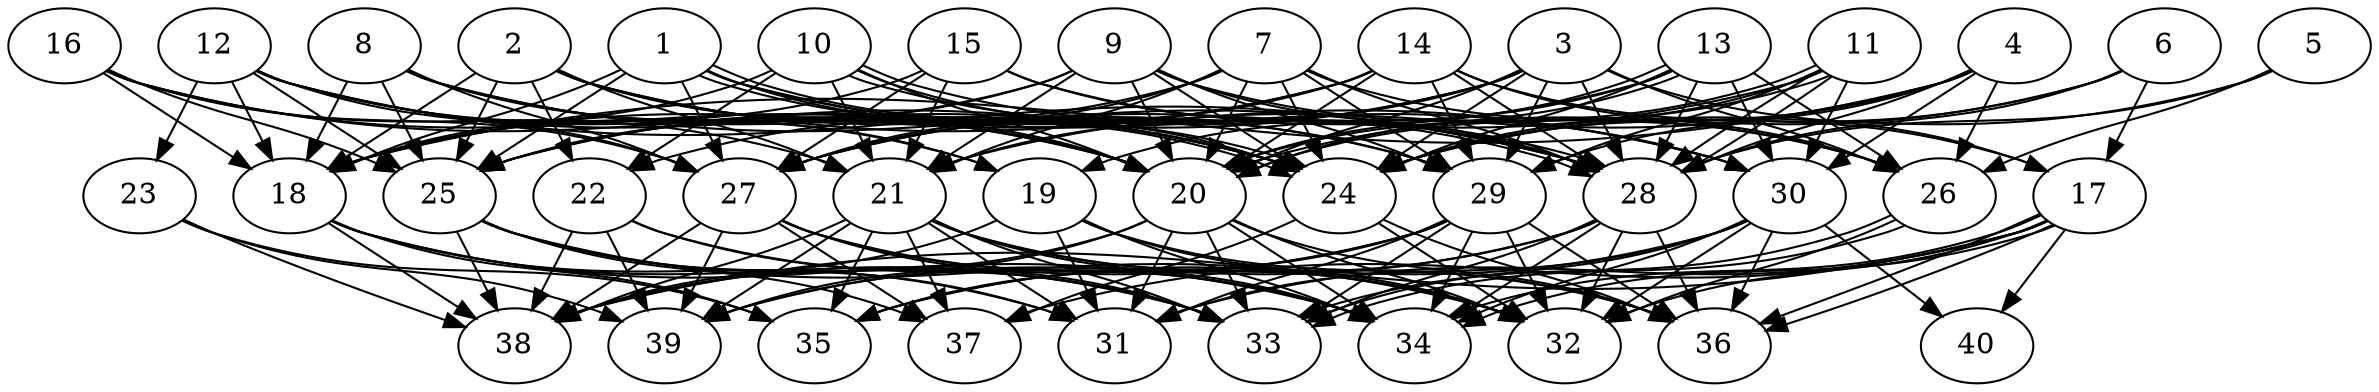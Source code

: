 // DAG automatically generated by daggen at Thu Oct  3 14:06:48 2019
// ./daggen --dot -n 40 --ccr 0.5 --fat 0.7 --regular 0.7 --density 0.9 --mindata 5242880 --maxdata 52428800 
digraph G {
  1 [size="24805376", alpha="0.12", expect_size="12402688"] 
  1 -> 18 [size ="12402688"]
  1 -> 20 [size ="12402688"]
  1 -> 24 [size ="12402688"]
  1 -> 24 [size ="12402688"]
  1 -> 25 [size ="12402688"]
  1 -> 27 [size ="12402688"]
  1 -> 29 [size ="12402688"]
  1 -> 30 [size ="12402688"]
  2 [size="83335168", alpha="0.05", expect_size="41667584"] 
  2 -> 18 [size ="41667584"]
  2 -> 20 [size ="41667584"]
  2 -> 21 [size ="41667584"]
  2 -> 22 [size ="41667584"]
  2 -> 24 [size ="41667584"]
  2 -> 25 [size ="41667584"]
  2 -> 29 [size ="41667584"]
  2 -> 30 [size ="41667584"]
  3 [size="27555840", alpha="0.05", expect_size="13777920"] 
  3 -> 17 [size ="13777920"]
  3 -> 20 [size ="13777920"]
  3 -> 21 [size ="13777920"]
  3 -> 22 [size ="13777920"]
  3 -> 24 [size ="13777920"]
  3 -> 25 [size ="13777920"]
  3 -> 26 [size ="13777920"]
  3 -> 28 [size ="13777920"]
  3 -> 29 [size ="13777920"]
  4 [size="100894720", alpha="0.11", expect_size="50447360"] 
  4 -> 18 [size ="50447360"]
  4 -> 21 [size ="50447360"]
  4 -> 24 [size ="50447360"]
  4 -> 26 [size ="50447360"]
  4 -> 28 [size ="50447360"]
  4 -> 29 [size ="50447360"]
  4 -> 30 [size ="50447360"]
  5 [size="73877504", alpha="0.07", expect_size="36938752"] 
  5 -> 24 [size ="36938752"]
  5 -> 26 [size ="36938752"]
  5 -> 28 [size ="36938752"]
  6 [size="60643328", alpha="0.05", expect_size="30321664"] 
  6 -> 17 [size ="30321664"]
  6 -> 20 [size ="30321664"]
  6 -> 24 [size ="30321664"]
  6 -> 28 [size ="30321664"]
  7 [size="65738752", alpha="0.03", expect_size="32869376"] 
  7 -> 20 [size ="32869376"]
  7 -> 21 [size ="32869376"]
  7 -> 24 [size ="32869376"]
  7 -> 25 [size ="32869376"]
  7 -> 26 [size ="32869376"]
  7 -> 27 [size ="32869376"]
  7 -> 28 [size ="32869376"]
  7 -> 29 [size ="32869376"]
  8 [size="75128832", alpha="0.15", expect_size="37564416"] 
  8 -> 18 [size ="37564416"]
  8 -> 19 [size ="37564416"]
  8 -> 20 [size ="37564416"]
  8 -> 24 [size ="37564416"]
  8 -> 25 [size ="37564416"]
  8 -> 27 [size ="37564416"]
  8 -> 28 [size ="37564416"]
  9 [size="71497728", alpha="0.15", expect_size="35748864"] 
  9 -> 18 [size ="35748864"]
  9 -> 20 [size ="35748864"]
  9 -> 21 [size ="35748864"]
  9 -> 24 [size ="35748864"]
  9 -> 25 [size ="35748864"]
  9 -> 26 [size ="35748864"]
  9 -> 28 [size ="35748864"]
  9 -> 29 [size ="35748864"]
  10 [size="80756736", alpha="0.09", expect_size="40378368"] 
  10 -> 18 [size ="40378368"]
  10 -> 20 [size ="40378368"]
  10 -> 21 [size ="40378368"]
  10 -> 22 [size ="40378368"]
  10 -> 24 [size ="40378368"]
  10 -> 28 [size ="40378368"]
  10 -> 28 [size ="40378368"]
  11 [size="14364672", alpha="0.18", expect_size="7182336"] 
  11 -> 20 [size ="7182336"]
  11 -> 20 [size ="7182336"]
  11 -> 24 [size ="7182336"]
  11 -> 27 [size ="7182336"]
  11 -> 28 [size ="7182336"]
  11 -> 28 [size ="7182336"]
  11 -> 29 [size ="7182336"]
  11 -> 30 [size ="7182336"]
  12 [size="71815168", alpha="0.12", expect_size="35907584"] 
  12 -> 18 [size ="35907584"]
  12 -> 19 [size ="35907584"]
  12 -> 20 [size ="35907584"]
  12 -> 23 [size ="35907584"]
  12 -> 24 [size ="35907584"]
  12 -> 25 [size ="35907584"]
  12 -> 27 [size ="35907584"]
  12 -> 28 [size ="35907584"]
  13 [size="94857216", alpha="0.06", expect_size="47428608"] 
  13 -> 19 [size ="47428608"]
  13 -> 20 [size ="47428608"]
  13 -> 20 [size ="47428608"]
  13 -> 24 [size ="47428608"]
  13 -> 26 [size ="47428608"]
  13 -> 27 [size ="47428608"]
  13 -> 28 [size ="47428608"]
  13 -> 30 [size ="47428608"]
  14 [size="22996992", alpha="0.18", expect_size="11498496"] 
  14 -> 17 [size ="11498496"]
  14 -> 18 [size ="11498496"]
  14 -> 20 [size ="11498496"]
  14 -> 25 [size ="11498496"]
  14 -> 26 [size ="11498496"]
  14 -> 27 [size ="11498496"]
  14 -> 28 [size ="11498496"]
  14 -> 29 [size ="11498496"]
  15 [size="74594304", alpha="0.04", expect_size="37297152"] 
  15 -> 18 [size ="37297152"]
  15 -> 21 [size ="37297152"]
  15 -> 27 [size ="37297152"]
  15 -> 28 [size ="37297152"]
  15 -> 30 [size ="37297152"]
  16 [size="11177984", alpha="0.19", expect_size="5588992"] 
  16 -> 18 [size ="5588992"]
  16 -> 20 [size ="5588992"]
  16 -> 21 [size ="5588992"]
  16 -> 24 [size ="5588992"]
  16 -> 25 [size ="5588992"]
  16 -> 27 [size ="5588992"]
  17 [size="33226752", alpha="0.06", expect_size="16613376"] 
  17 -> 31 [size ="16613376"]
  17 -> 32 [size ="16613376"]
  17 -> 34 [size ="16613376"]
  17 -> 34 [size ="16613376"]
  17 -> 36 [size ="16613376"]
  17 -> 36 [size ="16613376"]
  17 -> 37 [size ="16613376"]
  17 -> 38 [size ="16613376"]
  17 -> 40 [size ="16613376"]
  18 [size="46835712", alpha="0.02", expect_size="23417856"] 
  18 -> 31 [size ="23417856"]
  18 -> 33 [size ="23417856"]
  18 -> 34 [size ="23417856"]
  18 -> 35 [size ="23417856"]
  18 -> 38 [size ="23417856"]
  19 [size="25200640", alpha="0.05", expect_size="12600320"] 
  19 -> 31 [size ="12600320"]
  19 -> 32 [size ="12600320"]
  19 -> 34 [size ="12600320"]
  19 -> 36 [size ="12600320"]
  19 -> 38 [size ="12600320"]
  20 [size="94664704", alpha="0.09", expect_size="47332352"] 
  20 -> 31 [size ="47332352"]
  20 -> 32 [size ="47332352"]
  20 -> 33 [size ="47332352"]
  20 -> 34 [size ="47332352"]
  20 -> 36 [size ="47332352"]
  20 -> 38 [size ="47332352"]
  20 -> 39 [size ="47332352"]
  21 [size="40857600", alpha="0.15", expect_size="20428800"] 
  21 -> 31 [size ="20428800"]
  21 -> 32 [size ="20428800"]
  21 -> 33 [size ="20428800"]
  21 -> 34 [size ="20428800"]
  21 -> 35 [size ="20428800"]
  21 -> 36 [size ="20428800"]
  21 -> 37 [size ="20428800"]
  21 -> 38 [size ="20428800"]
  21 -> 39 [size ="20428800"]
  22 [size="29411328", alpha="0.17", expect_size="14705664"] 
  22 -> 33 [size ="14705664"]
  22 -> 34 [size ="14705664"]
  22 -> 38 [size ="14705664"]
  22 -> 39 [size ="14705664"]
  23 [size="86321152", alpha="0.03", expect_size="43160576"] 
  23 -> 35 [size ="43160576"]
  23 -> 38 [size ="43160576"]
  23 -> 39 [size ="43160576"]
  24 [size="22124544", alpha="0.07", expect_size="11062272"] 
  24 -> 32 [size ="11062272"]
  24 -> 36 [size ="11062272"]
  24 -> 37 [size ="11062272"]
  25 [size="12238848", alpha="0.06", expect_size="6119424"] 
  25 -> 31 [size ="6119424"]
  25 -> 32 [size ="6119424"]
  25 -> 33 [size ="6119424"]
  25 -> 37 [size ="6119424"]
  25 -> 38 [size ="6119424"]
  26 [size="30386176", alpha="0.14", expect_size="15193088"] 
  26 -> 32 [size ="15193088"]
  26 -> 33 [size ="15193088"]
  26 -> 33 [size ="15193088"]
  27 [size="27949056", alpha="0.15", expect_size="13974528"] 
  27 -> 32 [size ="13974528"]
  27 -> 33 [size ="13974528"]
  27 -> 34 [size ="13974528"]
  27 -> 37 [size ="13974528"]
  27 -> 38 [size ="13974528"]
  27 -> 39 [size ="13974528"]
  28 [size="54614016", alpha="0.09", expect_size="27307008"] 
  28 -> 32 [size ="27307008"]
  28 -> 33 [size ="27307008"]
  28 -> 34 [size ="27307008"]
  28 -> 35 [size ="27307008"]
  28 -> 36 [size ="27307008"]
  28 -> 39 [size ="27307008"]
  29 [size="63541248", alpha="0.16", expect_size="31770624"] 
  29 -> 31 [size ="31770624"]
  29 -> 32 [size ="31770624"]
  29 -> 33 [size ="31770624"]
  29 -> 34 [size ="31770624"]
  29 -> 35 [size ="31770624"]
  29 -> 36 [size ="31770624"]
  29 -> 38 [size ="31770624"]
  29 -> 39 [size ="31770624"]
  30 [size="89323520", alpha="0.18", expect_size="44661760"] 
  30 -> 31 [size ="44661760"]
  30 -> 32 [size ="44661760"]
  30 -> 33 [size ="44661760"]
  30 -> 34 [size ="44661760"]
  30 -> 35 [size ="44661760"]
  30 -> 36 [size ="44661760"]
  30 -> 40 [size ="44661760"]
  31 [size="36907008", alpha="0.01", expect_size="18453504"] 
  32 [size="14985216", alpha="0.17", expect_size="7492608"] 
  33 [size="96409600", alpha="0.10", expect_size="48204800"] 
  34 [size="15132672", alpha="0.07", expect_size="7566336"] 
  35 [size="50309120", alpha="0.17", expect_size="25154560"] 
  36 [size="76591104", alpha="0.07", expect_size="38295552"] 
  37 [size="49762304", alpha="0.01", expect_size="24881152"] 
  38 [size="25077760", alpha="0.04", expect_size="12538880"] 
  39 [size="67182592", alpha="0.10", expect_size="33591296"] 
  40 [size="48343040", alpha="0.13", expect_size="24171520"] 
}
